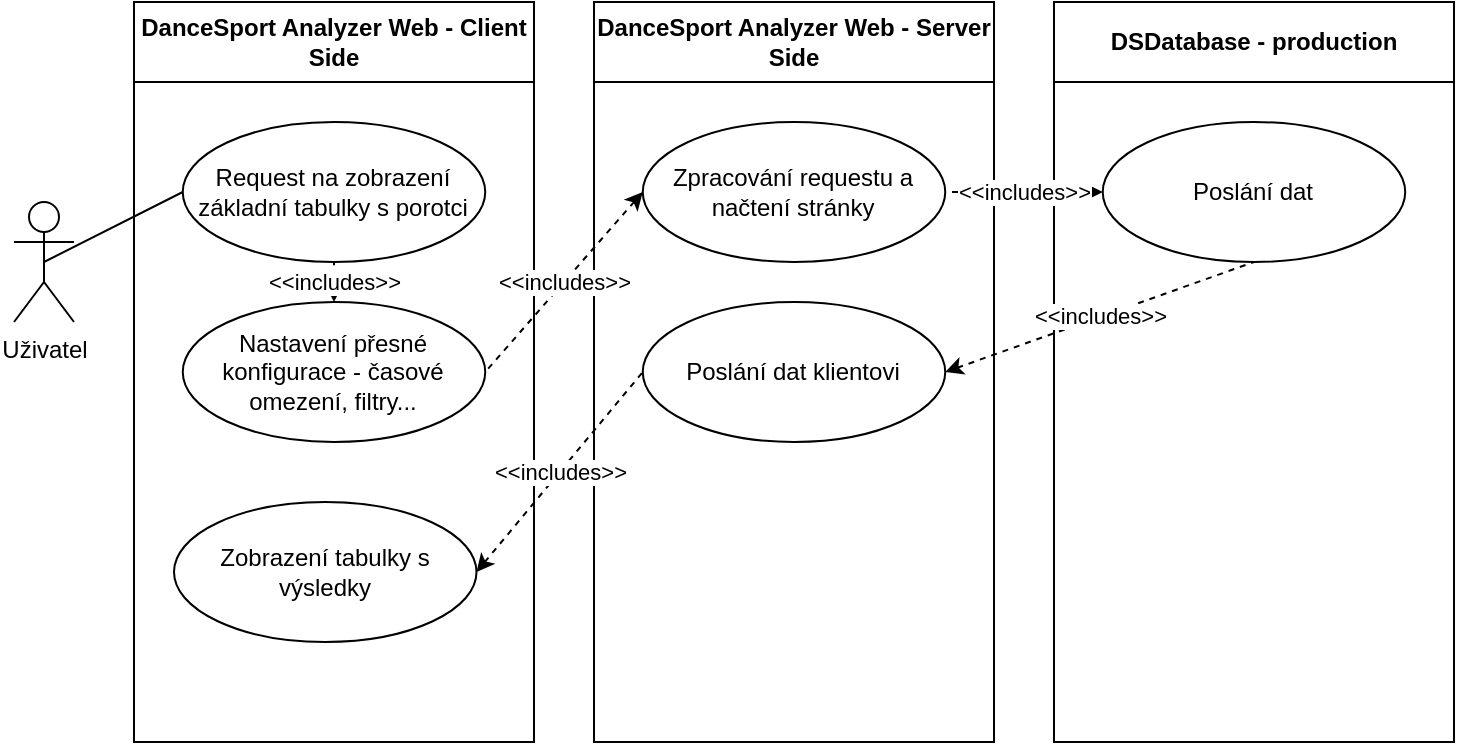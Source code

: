 <mxfile version="26.2.2">
  <diagram name="Page-1" id="glBbXT54p4Q-yVnUknxY">
    <mxGraphModel dx="943" dy="657" grid="1" gridSize="10" guides="1" tooltips="1" connect="1" arrows="1" fold="1" page="1" pageScale="1" pageWidth="850" pageHeight="1100" math="0" shadow="0">
      <root>
        <mxCell id="0" />
        <mxCell id="1" parent="0" />
        <mxCell id="E8rhsb3aOCaVDkDRGNbv-1" value="Uživatel" style="shape=umlActor;verticalLabelPosition=bottom;verticalAlign=top;html=1;outlineConnect=0;" parent="1" vertex="1">
          <mxGeometry x="70" y="160" width="30" height="60" as="geometry" />
        </mxCell>
        <mxCell id="E8rhsb3aOCaVDkDRGNbv-25" value="DanceSport Analyzer Web - Client Side" style="swimlane;whiteSpace=wrap;html=1;startSize=40;" parent="1" vertex="1">
          <mxGeometry x="130" y="60" width="200" height="370" as="geometry" />
        </mxCell>
        <mxCell id="E8rhsb3aOCaVDkDRGNbv-29" value="Request na zobrazení základní tabulky s porotci" style="ellipse;whiteSpace=wrap;html=1;" parent="E8rhsb3aOCaVDkDRGNbv-25" vertex="1">
          <mxGeometry x="24.38" y="60" width="151.25" height="70" as="geometry" />
        </mxCell>
        <mxCell id="E8rhsb3aOCaVDkDRGNbv-31" value="Zobrazení tabulky s výsledky" style="ellipse;whiteSpace=wrap;html=1;" parent="E8rhsb3aOCaVDkDRGNbv-25" vertex="1">
          <mxGeometry x="20.0" y="250" width="151.25" height="70" as="geometry" />
        </mxCell>
        <mxCell id="5smXDKDg5CDrbSM5bVvS-1" value="Nastavení přesné konfigurace - časové omezení, filtry..." style="ellipse;whiteSpace=wrap;html=1;" parent="E8rhsb3aOCaVDkDRGNbv-25" vertex="1">
          <mxGeometry x="24.38" y="150" width="151.25" height="70" as="geometry" />
        </mxCell>
        <mxCell id="5smXDKDg5CDrbSM5bVvS-2" value="&amp;lt;&amp;lt;includes&amp;gt;&amp;gt;" style="endArrow=none;dashed=1;html=1;rounded=0;exitX=0.5;exitY=0;exitDx=0;exitDy=0;entryX=0.5;entryY=1;entryDx=0;entryDy=0;endFill=1;startFill=1;startArrow=classic;" parent="E8rhsb3aOCaVDkDRGNbv-25" source="5smXDKDg5CDrbSM5bVvS-1" target="E8rhsb3aOCaVDkDRGNbv-29" edge="1">
          <mxGeometry x="0.006" width="50" height="50" relative="1" as="geometry">
            <mxPoint x="267" y="99" as="sourcePoint" />
            <mxPoint x="186" y="105" as="targetPoint" />
            <mxPoint as="offset" />
          </mxGeometry>
        </mxCell>
        <mxCell id="E8rhsb3aOCaVDkDRGNbv-26" value="DanceSport Analyzer Web - Server Side" style="swimlane;whiteSpace=wrap;html=1;startSize=40;" parent="1" vertex="1">
          <mxGeometry x="360" y="60" width="200" height="370" as="geometry" />
        </mxCell>
        <mxCell id="E8rhsb3aOCaVDkDRGNbv-30" value="Zpracování requestu a načtení stránky" style="ellipse;whiteSpace=wrap;html=1;" parent="E8rhsb3aOCaVDkDRGNbv-26" vertex="1">
          <mxGeometry x="24.38" y="60" width="151.25" height="70" as="geometry" />
        </mxCell>
        <mxCell id="5smXDKDg5CDrbSM5bVvS-9" value="Poslání dat klientovi" style="ellipse;whiteSpace=wrap;html=1;" parent="E8rhsb3aOCaVDkDRGNbv-26" vertex="1">
          <mxGeometry x="24.38" y="150" width="151.25" height="70" as="geometry" />
        </mxCell>
        <mxCell id="E8rhsb3aOCaVDkDRGNbv-27" value="DSDatabase - production" style="swimlane;whiteSpace=wrap;html=1;startSize=40;" parent="1" vertex="1">
          <mxGeometry x="590" y="60" width="200" height="370" as="geometry" />
        </mxCell>
        <mxCell id="5smXDKDg5CDrbSM5bVvS-3" value="Poslání dat" style="ellipse;whiteSpace=wrap;html=1;" parent="E8rhsb3aOCaVDkDRGNbv-27" vertex="1">
          <mxGeometry x="24.37" y="60" width="151.25" height="70" as="geometry" />
        </mxCell>
        <mxCell id="E8rhsb3aOCaVDkDRGNbv-32" value="&amp;lt;&amp;lt;includes&amp;gt;&amp;gt;" style="endArrow=none;dashed=1;html=1;rounded=0;exitX=0;exitY=0.5;exitDx=0;exitDy=0;entryX=1;entryY=0.5;entryDx=0;entryDy=0;endFill=1;startFill=1;startArrow=classic;" parent="1" source="E8rhsb3aOCaVDkDRGNbv-30" target="5smXDKDg5CDrbSM5bVvS-1" edge="1">
          <mxGeometry x="0.006" width="50" height="50" relative="1" as="geometry">
            <mxPoint x="488" y="390" as="sourcePoint" />
            <mxPoint x="363" y="290" as="targetPoint" />
            <mxPoint as="offset" />
          </mxGeometry>
        </mxCell>
        <mxCell id="5smXDKDg5CDrbSM5bVvS-4" value="&amp;lt;&amp;lt;includes&amp;gt;&amp;gt;" style="endArrow=none;dashed=1;html=1;rounded=0;exitX=0;exitY=0.5;exitDx=0;exitDy=0;entryX=1;entryY=0.5;entryDx=0;entryDy=0;endFill=1;startFill=1;startArrow=classic;" parent="1" source="5smXDKDg5CDrbSM5bVvS-3" target="E8rhsb3aOCaVDkDRGNbv-30" edge="1">
          <mxGeometry x="0.006" width="50" height="50" relative="1" as="geometry">
            <mxPoint x="394" y="165" as="sourcePoint" />
            <mxPoint x="316" y="255" as="targetPoint" />
            <mxPoint as="offset" />
          </mxGeometry>
        </mxCell>
        <mxCell id="5smXDKDg5CDrbSM5bVvS-11" value="&amp;lt;&amp;lt;includes&amp;gt;&amp;gt;" style="endArrow=none;dashed=1;html=1;rounded=0;exitX=1;exitY=0.5;exitDx=0;exitDy=0;entryX=0;entryY=0.5;entryDx=0;entryDy=0;endFill=1;startFill=1;startArrow=classic;" parent="1" source="E8rhsb3aOCaVDkDRGNbv-31" target="5smXDKDg5CDrbSM5bVvS-9" edge="1">
          <mxGeometry x="0.006" width="50" height="50" relative="1" as="geometry">
            <mxPoint x="546" y="255" as="sourcePoint" />
            <mxPoint x="624" y="255" as="targetPoint" />
            <mxPoint as="offset" />
          </mxGeometry>
        </mxCell>
        <mxCell id="5smXDKDg5CDrbSM5bVvS-12" value="" style="endArrow=none;html=1;rounded=0;entryX=0;entryY=0.5;entryDx=0;entryDy=0;exitX=0.5;exitY=0.5;exitDx=0;exitDy=0;exitPerimeter=0;" parent="1" source="E8rhsb3aOCaVDkDRGNbv-1" target="E8rhsb3aOCaVDkDRGNbv-29" edge="1">
          <mxGeometry width="50" height="50" relative="1" as="geometry">
            <mxPoint x="60" y="350" as="sourcePoint" />
            <mxPoint x="110" y="300" as="targetPoint" />
          </mxGeometry>
        </mxCell>
        <mxCell id="yrCP8En7JS_0kKce1bqy-1" value="&amp;lt;&amp;lt;includes&amp;gt;&amp;gt;" style="endArrow=none;dashed=1;html=1;rounded=0;exitX=1;exitY=0.5;exitDx=0;exitDy=0;entryX=0.5;entryY=1;entryDx=0;entryDy=0;endFill=1;startFill=1;startArrow=classic;" edge="1" parent="1" source="5smXDKDg5CDrbSM5bVvS-9" target="5smXDKDg5CDrbSM5bVvS-3">
          <mxGeometry x="0.006" width="50" height="50" relative="1" as="geometry">
            <mxPoint x="624" y="165" as="sourcePoint" />
            <mxPoint x="546" y="165" as="targetPoint" />
            <mxPoint as="offset" />
          </mxGeometry>
        </mxCell>
      </root>
    </mxGraphModel>
  </diagram>
</mxfile>
